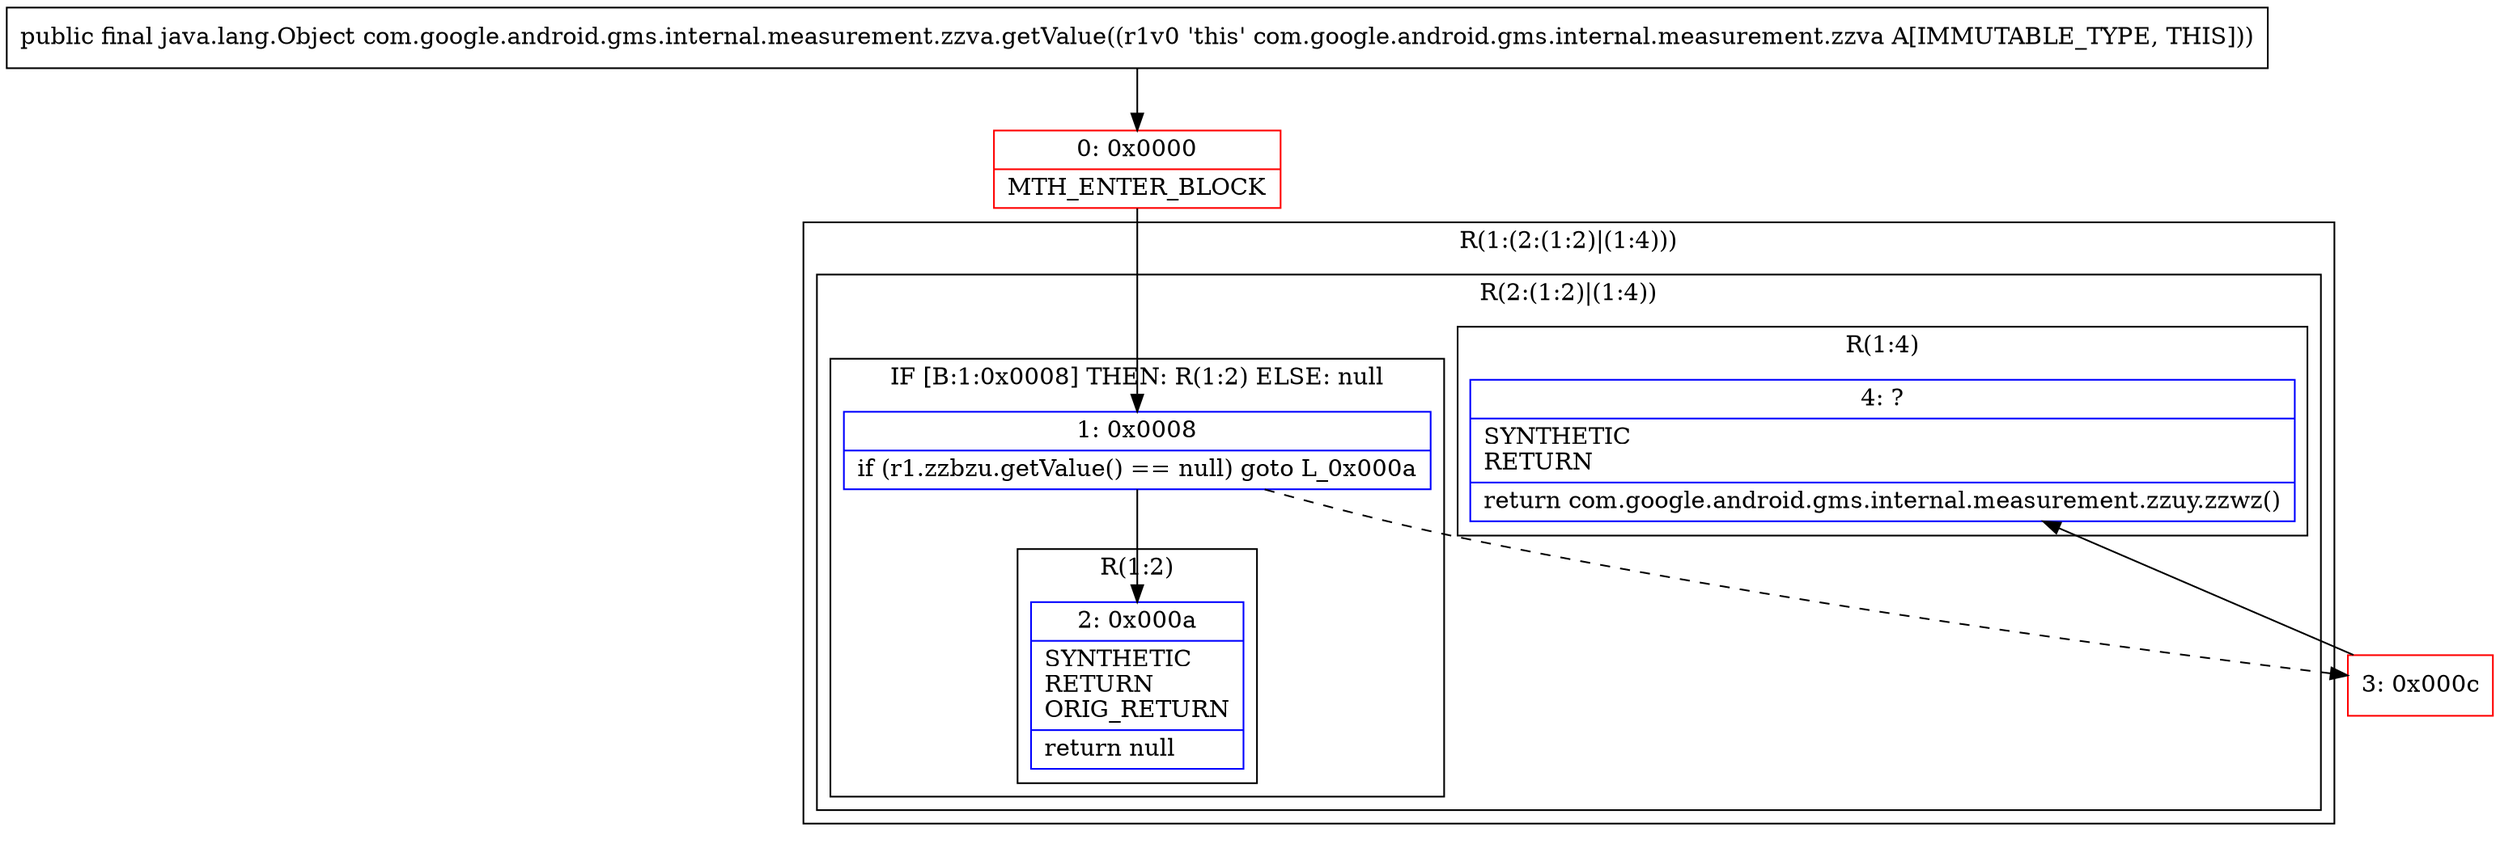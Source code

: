 digraph "CFG forcom.google.android.gms.internal.measurement.zzva.getValue()Ljava\/lang\/Object;" {
subgraph cluster_Region_14870009 {
label = "R(1:(2:(1:2)|(1:4)))";
node [shape=record,color=blue];
subgraph cluster_Region_870702306 {
label = "R(2:(1:2)|(1:4))";
node [shape=record,color=blue];
subgraph cluster_IfRegion_1481000977 {
label = "IF [B:1:0x0008] THEN: R(1:2) ELSE: null";
node [shape=record,color=blue];
Node_1 [shape=record,label="{1\:\ 0x0008|if (r1.zzbzu.getValue() == null) goto L_0x000a\l}"];
subgraph cluster_Region_1059694235 {
label = "R(1:2)";
node [shape=record,color=blue];
Node_2 [shape=record,label="{2\:\ 0x000a|SYNTHETIC\lRETURN\lORIG_RETURN\l|return null\l}"];
}
}
subgraph cluster_Region_687034794 {
label = "R(1:4)";
node [shape=record,color=blue];
Node_4 [shape=record,label="{4\:\ ?|SYNTHETIC\lRETURN\l|return com.google.android.gms.internal.measurement.zzuy.zzwz()\l}"];
}
}
}
Node_0 [shape=record,color=red,label="{0\:\ 0x0000|MTH_ENTER_BLOCK\l}"];
Node_3 [shape=record,color=red,label="{3\:\ 0x000c}"];
MethodNode[shape=record,label="{public final java.lang.Object com.google.android.gms.internal.measurement.zzva.getValue((r1v0 'this' com.google.android.gms.internal.measurement.zzva A[IMMUTABLE_TYPE, THIS])) }"];
MethodNode -> Node_0;
Node_1 -> Node_2;
Node_1 -> Node_3[style=dashed];
Node_0 -> Node_1;
Node_3 -> Node_4;
}

